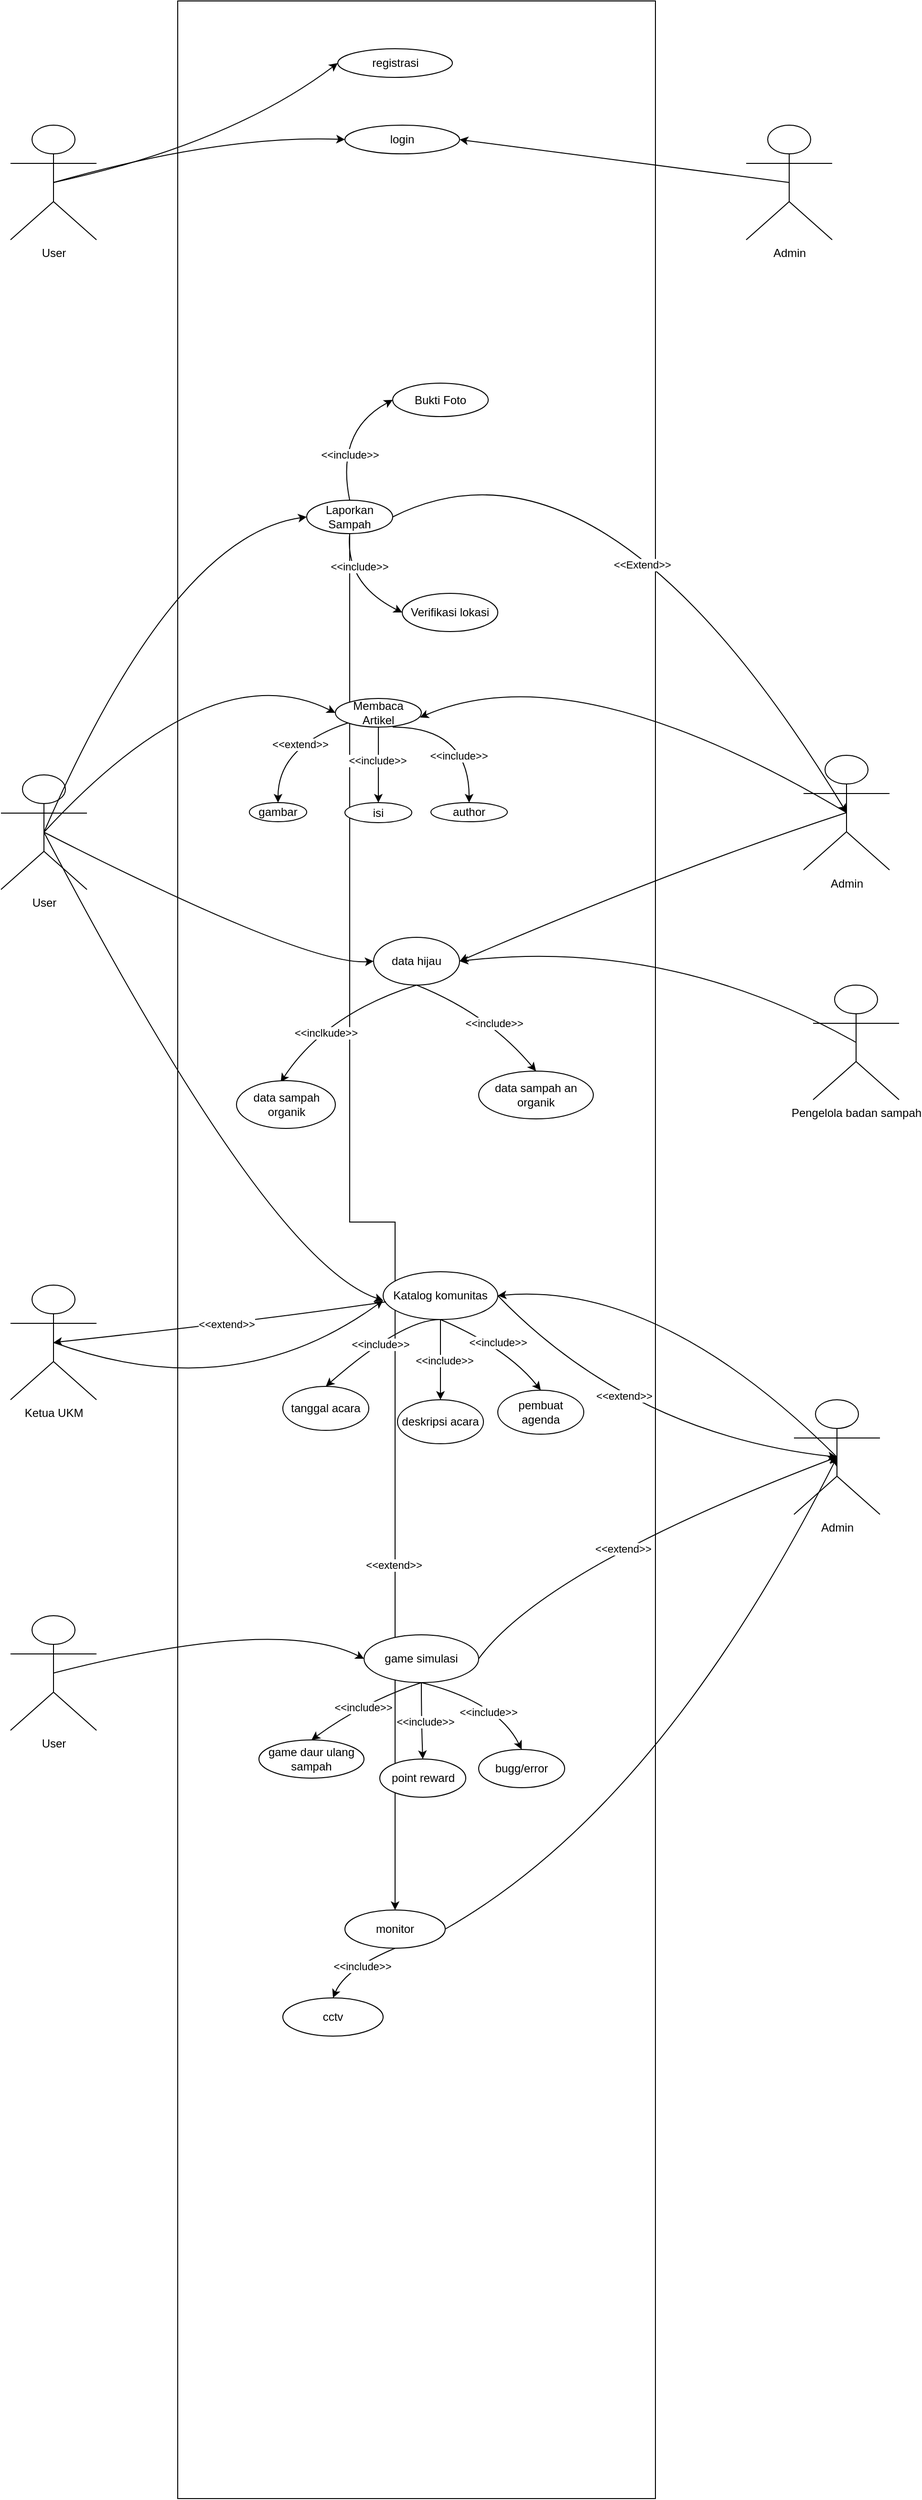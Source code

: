 <mxfile version="24.8.3">
  <diagram name="Halaman-1" id="OhTohT2GcI6ubDyXBxHM">
    <mxGraphModel dx="2813" dy="883" grid="1" gridSize="10" guides="1" tooltips="1" connect="1" arrows="1" fold="1" page="1" pageScale="1" pageWidth="827" pageHeight="1169" math="0" shadow="0">
      <root>
        <mxCell id="0" />
        <mxCell id="1" parent="0" />
        <mxCell id="fWE1IzaGamz4oVs6O4jJ-10" value="" style="rounded=0;whiteSpace=wrap;html=1;fillColor=none;" parent="1" vertex="1">
          <mxGeometry x="-625" y="300" width="500" height="2614" as="geometry" />
        </mxCell>
        <mxCell id="fWE1IzaGamz4oVs6O4jJ-11" value="User" style="shape=umlActor;verticalLabelPosition=bottom;verticalAlign=top;html=1;outlineConnect=0;" parent="1" vertex="1">
          <mxGeometry x="-810" y="1110" width="90" height="120" as="geometry" />
        </mxCell>
        <mxCell id="Qb-0AWlYgRk_CeKk7BJi-92" style="edgeStyle=orthogonalEdgeStyle;rounded=0;orthogonalLoop=1;jettySize=auto;html=1;exitX=0.5;exitY=1;exitDx=0;exitDy=0;entryX=0.5;entryY=0;entryDx=0;entryDy=0;" edge="1" parent="1" source="fWE1IzaGamz4oVs6O4jJ-13" target="Qb-0AWlYgRk_CeKk7BJi-85">
          <mxGeometry relative="1" as="geometry">
            <Array as="points">
              <mxPoint x="-445" y="1578" />
              <mxPoint x="-398" y="1578" />
            </Array>
          </mxGeometry>
        </mxCell>
        <mxCell id="Qb-0AWlYgRk_CeKk7BJi-93" value="&amp;lt;&amp;lt;extend&amp;gt;&amp;gt;" style="edgeLabel;html=1;align=center;verticalAlign=middle;resizable=0;points=[];" vertex="1" connectable="0" parent="Qb-0AWlYgRk_CeKk7BJi-92">
          <mxGeometry x="0.514" y="-2" relative="1" as="geometry">
            <mxPoint as="offset" />
          </mxGeometry>
        </mxCell>
        <mxCell id="fWE1IzaGamz4oVs6O4jJ-13" value="Laporkan Sampah" style="ellipse;whiteSpace=wrap;html=1;" parent="1" vertex="1">
          <mxGeometry x="-490" y="822.5" width="90" height="35" as="geometry" />
        </mxCell>
        <mxCell id="fWE1IzaGamz4oVs6O4jJ-14" value="Bukti Foto" style="ellipse;whiteSpace=wrap;html=1;" parent="1" vertex="1">
          <mxGeometry x="-400" y="700" width="100" height="35" as="geometry" />
        </mxCell>
        <mxCell id="fWE1IzaGamz4oVs6O4jJ-18" value="Admin" style="shape=umlActor;verticalLabelPosition=bottom;verticalAlign=top;html=1;outlineConnect=0;" parent="1" vertex="1">
          <mxGeometry x="30" y="1089.5" width="90" height="120" as="geometry" />
        </mxCell>
        <mxCell id="Qb-0AWlYgRk_CeKk7BJi-1" value="" style="curved=1;endArrow=classic;html=1;rounded=0;exitX=0.5;exitY=0;exitDx=0;exitDy=0;entryX=0;entryY=0.5;entryDx=0;entryDy=0;" edge="1" parent="1" source="fWE1IzaGamz4oVs6O4jJ-13" target="fWE1IzaGamz4oVs6O4jJ-14">
          <mxGeometry width="50" height="50" relative="1" as="geometry">
            <mxPoint x="-455" y="760" as="sourcePoint" />
            <mxPoint x="-405" y="710" as="targetPoint" />
            <Array as="points">
              <mxPoint x="-460" y="750" />
            </Array>
          </mxGeometry>
        </mxCell>
        <mxCell id="Qb-0AWlYgRk_CeKk7BJi-2" value="&amp;lt;&amp;lt;include&amp;gt;&amp;gt;" style="edgeLabel;html=1;align=center;verticalAlign=middle;resizable=0;points=[];" vertex="1" connectable="0" parent="Qb-0AWlYgRk_CeKk7BJi-1">
          <mxGeometry x="-0.346" y="-9" relative="1" as="geometry">
            <mxPoint as="offset" />
          </mxGeometry>
        </mxCell>
        <mxCell id="Qb-0AWlYgRk_CeKk7BJi-3" value="" style="curved=1;endArrow=classic;html=1;rounded=0;exitX=0.5;exitY=1;exitDx=0;exitDy=0;entryX=0;entryY=0.5;entryDx=0;entryDy=0;" edge="1" parent="1" source="fWE1IzaGamz4oVs6O4jJ-13" target="Qb-0AWlYgRk_CeKk7BJi-4">
          <mxGeometry width="50" height="50" relative="1" as="geometry">
            <mxPoint x="-400" y="1000" as="sourcePoint" />
            <mxPoint x="-350" y="950" as="targetPoint" />
            <Array as="points">
              <mxPoint x="-450" y="910" />
            </Array>
          </mxGeometry>
        </mxCell>
        <mxCell id="Qb-0AWlYgRk_CeKk7BJi-5" value="&amp;lt;&amp;lt;include&amp;gt;&amp;gt;" style="edgeLabel;html=1;align=center;verticalAlign=middle;resizable=0;points=[];" vertex="1" connectable="0" parent="Qb-0AWlYgRk_CeKk7BJi-3">
          <mxGeometry x="-0.45" y="13" relative="1" as="geometry">
            <mxPoint as="offset" />
          </mxGeometry>
        </mxCell>
        <mxCell id="Qb-0AWlYgRk_CeKk7BJi-4" value="Verifikasi lokasi" style="ellipse;whiteSpace=wrap;html=1;" vertex="1" parent="1">
          <mxGeometry x="-390" y="920" width="100" height="40" as="geometry" />
        </mxCell>
        <mxCell id="Qb-0AWlYgRk_CeKk7BJi-7" value="" style="curved=1;endArrow=classic;html=1;rounded=0;exitX=1;exitY=0.5;exitDx=0;exitDy=0;entryX=0.5;entryY=0.5;entryDx=0;entryDy=0;entryPerimeter=0;" edge="1" parent="1" source="fWE1IzaGamz4oVs6O4jJ-13" target="fWE1IzaGamz4oVs6O4jJ-18">
          <mxGeometry width="50" height="50" relative="1" as="geometry">
            <mxPoint x="-30" y="1120" as="sourcePoint" />
            <mxPoint x="20" y="1070" as="targetPoint" />
            <Array as="points">
              <mxPoint x="-180" y="730" />
            </Array>
          </mxGeometry>
        </mxCell>
        <mxCell id="Qb-0AWlYgRk_CeKk7BJi-8" value="&amp;lt;&amp;lt;Extend&amp;gt;&amp;gt;" style="edgeLabel;html=1;align=center;verticalAlign=middle;resizable=0;points=[];" vertex="1" connectable="0" parent="Qb-0AWlYgRk_CeKk7BJi-7">
          <mxGeometry x="0.091" y="-24" relative="1" as="geometry">
            <mxPoint x="-20" y="14" as="offset" />
          </mxGeometry>
        </mxCell>
        <mxCell id="Qb-0AWlYgRk_CeKk7BJi-9" value="" style="curved=1;endArrow=classic;html=1;rounded=0;entryX=0;entryY=0.5;entryDx=0;entryDy=0;exitX=0.5;exitY=0.5;exitDx=0;exitDy=0;exitPerimeter=0;" edge="1" parent="1" source="fWE1IzaGamz4oVs6O4jJ-11" target="Qb-0AWlYgRk_CeKk7BJi-10">
          <mxGeometry width="50" height="50" relative="1" as="geometry">
            <mxPoint x="-160" y="1130" as="sourcePoint" />
            <mxPoint x="-110" y="1080" as="targetPoint" />
            <Array as="points">
              <mxPoint x="-590" y="980" />
            </Array>
          </mxGeometry>
        </mxCell>
        <mxCell id="Qb-0AWlYgRk_CeKk7BJi-14" value="" style="edgeStyle=orthogonalEdgeStyle;rounded=0;orthogonalLoop=1;jettySize=auto;html=1;" edge="1" parent="1" source="Qb-0AWlYgRk_CeKk7BJi-10" target="Qb-0AWlYgRk_CeKk7BJi-13">
          <mxGeometry relative="1" as="geometry" />
        </mxCell>
        <mxCell id="Qb-0AWlYgRk_CeKk7BJi-15" value="&amp;lt;&amp;lt;include&amp;gt;&amp;gt;" style="edgeLabel;html=1;align=center;verticalAlign=middle;resizable=0;points=[];" vertex="1" connectable="0" parent="Qb-0AWlYgRk_CeKk7BJi-14">
          <mxGeometry x="-0.112" y="-1" relative="1" as="geometry">
            <mxPoint as="offset" />
          </mxGeometry>
        </mxCell>
        <mxCell id="Qb-0AWlYgRk_CeKk7BJi-10" value="Membaca Artikel" style="ellipse;whiteSpace=wrap;html=1;" vertex="1" parent="1">
          <mxGeometry x="-460" y="1030" width="90" height="30" as="geometry" />
        </mxCell>
        <mxCell id="Qb-0AWlYgRk_CeKk7BJi-12" value="" style="curved=1;endArrow=classic;html=1;rounded=0;exitX=0.5;exitY=0.5;exitDx=0;exitDy=0;exitPerimeter=0;entryX=0.984;entryY=0.663;entryDx=0;entryDy=0;entryPerimeter=0;" edge="1" parent="1" source="fWE1IzaGamz4oVs6O4jJ-18" target="Qb-0AWlYgRk_CeKk7BJi-10">
          <mxGeometry width="50" height="50" relative="1" as="geometry">
            <mxPoint x="-290" y="840" as="sourcePoint" />
            <mxPoint x="-240" y="790" as="targetPoint" />
            <Array as="points">
              <mxPoint x="-210" y="980" />
            </Array>
          </mxGeometry>
        </mxCell>
        <mxCell id="Qb-0AWlYgRk_CeKk7BJi-13" value="isi" style="ellipse;whiteSpace=wrap;html=1;" vertex="1" parent="1">
          <mxGeometry x="-450" y="1139" width="70" height="21" as="geometry" />
        </mxCell>
        <mxCell id="Qb-0AWlYgRk_CeKk7BJi-16" value="" style="curved=1;endArrow=classic;html=1;rounded=0;exitX=0.667;exitY=1;exitDx=0;exitDy=0;exitPerimeter=0;" edge="1" parent="1" source="Qb-0AWlYgRk_CeKk7BJi-10" target="Qb-0AWlYgRk_CeKk7BJi-17">
          <mxGeometry width="50" height="50" relative="1" as="geometry">
            <mxPoint x="-290" y="1050" as="sourcePoint" />
            <mxPoint x="-240" y="1000" as="targetPoint" />
            <Array as="points">
              <mxPoint x="-320" y="1060" />
            </Array>
          </mxGeometry>
        </mxCell>
        <mxCell id="Qb-0AWlYgRk_CeKk7BJi-18" value="&amp;lt;&amp;lt;include&amp;gt;&amp;gt;" style="edgeLabel;html=1;align=center;verticalAlign=middle;resizable=0;points=[];" vertex="1" connectable="0" parent="Qb-0AWlYgRk_CeKk7BJi-16">
          <mxGeometry x="0.383" y="-11" relative="1" as="geometry">
            <mxPoint as="offset" />
          </mxGeometry>
        </mxCell>
        <mxCell id="Qb-0AWlYgRk_CeKk7BJi-17" value="author" style="ellipse;whiteSpace=wrap;html=1;" vertex="1" parent="1">
          <mxGeometry x="-360" y="1139" width="80" height="20" as="geometry" />
        </mxCell>
        <mxCell id="Qb-0AWlYgRk_CeKk7BJi-19" value="gambar" style="ellipse;whiteSpace=wrap;html=1;" vertex="1" parent="1">
          <mxGeometry x="-550" y="1139" width="60" height="20" as="geometry" />
        </mxCell>
        <mxCell id="Qb-0AWlYgRk_CeKk7BJi-20" value="" style="curved=1;endArrow=classic;html=1;rounded=0;exitX=0;exitY=1;exitDx=0;exitDy=0;entryX=0.5;entryY=0;entryDx=0;entryDy=0;" edge="1" parent="1" source="Qb-0AWlYgRk_CeKk7BJi-10" target="Qb-0AWlYgRk_CeKk7BJi-19">
          <mxGeometry width="50" height="50" relative="1" as="geometry">
            <mxPoint x="-290" y="1050" as="sourcePoint" />
            <mxPoint x="-240" y="1000" as="targetPoint" />
            <Array as="points">
              <mxPoint x="-520" y="1080" />
            </Array>
          </mxGeometry>
        </mxCell>
        <mxCell id="Qb-0AWlYgRk_CeKk7BJi-21" value="&amp;lt;&amp;lt;extend&amp;gt;&amp;gt;" style="edgeLabel;html=1;align=center;verticalAlign=middle;resizable=0;points=[];" vertex="1" connectable="0" parent="Qb-0AWlYgRk_CeKk7BJi-20">
          <mxGeometry x="-0.199" y="5" relative="1" as="geometry">
            <mxPoint as="offset" />
          </mxGeometry>
        </mxCell>
        <mxCell id="Qb-0AWlYgRk_CeKk7BJi-22" value="" style="curved=1;endArrow=classic;html=1;rounded=0;exitX=0.5;exitY=0.5;exitDx=0;exitDy=0;exitPerimeter=0;entryX=0;entryY=0.5;entryDx=0;entryDy=0;" edge="1" parent="1" source="fWE1IzaGamz4oVs6O4jJ-11" target="fWE1IzaGamz4oVs6O4jJ-13">
          <mxGeometry width="50" height="50" relative="1" as="geometry">
            <mxPoint x="-300" y="960" as="sourcePoint" />
            <mxPoint x="-250" y="910" as="targetPoint" />
            <Array as="points">
              <mxPoint x="-630" y="860" />
            </Array>
          </mxGeometry>
        </mxCell>
        <mxCell id="Qb-0AWlYgRk_CeKk7BJi-23" value="data hijau" style="ellipse;whiteSpace=wrap;html=1;" vertex="1" parent="1">
          <mxGeometry x="-420" y="1280" width="90" height="50" as="geometry" />
        </mxCell>
        <mxCell id="Qb-0AWlYgRk_CeKk7BJi-24" value="" style="curved=1;endArrow=classic;html=1;rounded=0;exitX=0.5;exitY=0.5;exitDx=0;exitDy=0;exitPerimeter=0;entryX=0;entryY=0.5;entryDx=0;entryDy=0;" edge="1" parent="1" source="fWE1IzaGamz4oVs6O4jJ-11" target="Qb-0AWlYgRk_CeKk7BJi-23">
          <mxGeometry width="50" height="50" relative="1" as="geometry">
            <mxPoint x="-540" y="1310" as="sourcePoint" />
            <mxPoint x="-490" y="1260" as="targetPoint" />
            <Array as="points">
              <mxPoint x="-490" y="1310" />
            </Array>
          </mxGeometry>
        </mxCell>
        <mxCell id="Qb-0AWlYgRk_CeKk7BJi-25" value="" style="curved=1;endArrow=classic;html=1;rounded=0;exitX=0.5;exitY=0.5;exitDx=0;exitDy=0;exitPerimeter=0;entryX=1;entryY=0.5;entryDx=0;entryDy=0;" edge="1" parent="1" source="fWE1IzaGamz4oVs6O4jJ-18" target="Qb-0AWlYgRk_CeKk7BJi-23">
          <mxGeometry width="50" height="50" relative="1" as="geometry">
            <mxPoint x="-310" y="1247.5" as="sourcePoint" />
            <mxPoint x="15" y="1402.5" as="targetPoint" />
            <Array as="points">
              <mxPoint x="-110" y="1210" />
            </Array>
          </mxGeometry>
        </mxCell>
        <mxCell id="Qb-0AWlYgRk_CeKk7BJi-26" value="" style="curved=1;endArrow=classic;html=1;rounded=0;exitX=0.5;exitY=1;exitDx=0;exitDy=0;entryX=0.447;entryY=0.031;entryDx=0;entryDy=0;entryPerimeter=0;" edge="1" parent="1" source="Qb-0AWlYgRk_CeKk7BJi-23" target="Qb-0AWlYgRk_CeKk7BJi-27">
          <mxGeometry width="50" height="50" relative="1" as="geometry">
            <mxPoint x="-470" y="1430" as="sourcePoint" />
            <mxPoint x="-420" y="1380" as="targetPoint" />
            <Array as="points">
              <mxPoint x="-470" y="1360" />
            </Array>
          </mxGeometry>
        </mxCell>
        <mxCell id="Qb-0AWlYgRk_CeKk7BJi-33" value="&amp;lt;&amp;lt;inclkude&amp;gt;&amp;gt;" style="edgeLabel;html=1;align=center;verticalAlign=middle;resizable=0;points=[];" vertex="1" connectable="0" parent="Qb-0AWlYgRk_CeKk7BJi-26">
          <mxGeometry x="0.1" y="4" relative="1" as="geometry">
            <mxPoint x="-2" y="16" as="offset" />
          </mxGeometry>
        </mxCell>
        <mxCell id="Qb-0AWlYgRk_CeKk7BJi-27" value="data sampah organik" style="ellipse;whiteSpace=wrap;html=1;" vertex="1" parent="1">
          <mxGeometry x="-563.5" y="1430" width="103.5" height="50" as="geometry" />
        </mxCell>
        <mxCell id="Qb-0AWlYgRk_CeKk7BJi-28" value="data sampah an organik" style="ellipse;whiteSpace=wrap;html=1;" vertex="1" parent="1">
          <mxGeometry x="-310" y="1420" width="120" height="50" as="geometry" />
        </mxCell>
        <mxCell id="Qb-0AWlYgRk_CeKk7BJi-29" value="" style="curved=1;endArrow=classic;html=1;rounded=0;exitX=0.5;exitY=1;exitDx=0;exitDy=0;entryX=0.5;entryY=0;entryDx=0;entryDy=0;" edge="1" parent="1" source="Qb-0AWlYgRk_CeKk7BJi-23" target="Qb-0AWlYgRk_CeKk7BJi-28">
          <mxGeometry width="50" height="50" relative="1" as="geometry">
            <mxPoint x="-403" y="1340" as="sourcePoint" />
            <mxPoint x="-498" y="1431" as="targetPoint" />
            <Array as="points">
              <mxPoint x="-300" y="1360" />
            </Array>
          </mxGeometry>
        </mxCell>
        <mxCell id="Qb-0AWlYgRk_CeKk7BJi-32" value="&amp;lt;&amp;lt;include&amp;gt;&amp;gt;" style="edgeLabel;html=1;align=center;verticalAlign=middle;resizable=0;points=[];" vertex="1" connectable="0" parent="Qb-0AWlYgRk_CeKk7BJi-29">
          <mxGeometry x="0.153" y="-2" relative="1" as="geometry">
            <mxPoint as="offset" />
          </mxGeometry>
        </mxCell>
        <mxCell id="Qb-0AWlYgRk_CeKk7BJi-36" value="Pengelola badan sampah" style="shape=umlActor;verticalLabelPosition=bottom;verticalAlign=top;html=1;outlineConnect=0;" vertex="1" parent="1">
          <mxGeometry x="40" y="1330" width="90" height="120" as="geometry" />
        </mxCell>
        <mxCell id="Qb-0AWlYgRk_CeKk7BJi-37" value="" style="curved=1;endArrow=classic;html=1;rounded=0;exitX=0.5;exitY=0.5;exitDx=0;exitDy=0;exitPerimeter=0;entryX=1;entryY=0.5;entryDx=0;entryDy=0;" edge="1" parent="1" source="Qb-0AWlYgRk_CeKk7BJi-36" target="Qb-0AWlYgRk_CeKk7BJi-23">
          <mxGeometry width="50" height="50" relative="1" as="geometry">
            <mxPoint x="85" y="1160" as="sourcePoint" />
            <mxPoint x="-368" y="1325" as="targetPoint" />
            <Array as="points">
              <mxPoint x="-110" y="1280" />
            </Array>
          </mxGeometry>
        </mxCell>
        <mxCell id="Qb-0AWlYgRk_CeKk7BJi-38" value="Katalog komunitas" style="ellipse;whiteSpace=wrap;html=1;" vertex="1" parent="1">
          <mxGeometry x="-410" y="1630" width="120" height="50" as="geometry" />
        </mxCell>
        <mxCell id="Qb-0AWlYgRk_CeKk7BJi-40" value="tanggal acara" style="ellipse;whiteSpace=wrap;html=1;" vertex="1" parent="1">
          <mxGeometry x="-515" y="1750" width="90" height="46" as="geometry" />
        </mxCell>
        <mxCell id="Qb-0AWlYgRk_CeKk7BJi-41" value="" style="curved=1;endArrow=classic;html=1;rounded=0;exitX=0.5;exitY=1;exitDx=0;exitDy=0;entryX=0.5;entryY=0;entryDx=0;entryDy=0;" edge="1" parent="1" source="Qb-0AWlYgRk_CeKk7BJi-38" target="Qb-0AWlYgRk_CeKk7BJi-40">
          <mxGeometry width="50" height="50" relative="1" as="geometry">
            <mxPoint x="-155" y="1798" as="sourcePoint" />
            <mxPoint x="-570" y="1713" as="targetPoint" />
            <Array as="points">
              <mxPoint x="-390" y="1680" />
            </Array>
          </mxGeometry>
        </mxCell>
        <mxCell id="Qb-0AWlYgRk_CeKk7BJi-43" value="&amp;lt;&amp;lt;include&amp;gt;&amp;gt;" style="edgeLabel;html=1;align=center;verticalAlign=middle;resizable=0;points=[];" vertex="1" connectable="0" parent="Qb-0AWlYgRk_CeKk7BJi-41">
          <mxGeometry x="0.027" y="4" relative="1" as="geometry">
            <mxPoint as="offset" />
          </mxGeometry>
        </mxCell>
        <mxCell id="Qb-0AWlYgRk_CeKk7BJi-42" value="deskripsi acara" style="ellipse;whiteSpace=wrap;html=1;" vertex="1" parent="1">
          <mxGeometry x="-395" y="1764" width="90" height="46" as="geometry" />
        </mxCell>
        <mxCell id="Qb-0AWlYgRk_CeKk7BJi-44" value="" style="curved=1;endArrow=classic;html=1;rounded=0;exitX=0.5;exitY=1;exitDx=0;exitDy=0;entryX=0.5;entryY=0;entryDx=0;entryDy=0;" edge="1" parent="1" source="Qb-0AWlYgRk_CeKk7BJi-38" target="Qb-0AWlYgRk_CeKk7BJi-42">
          <mxGeometry width="50" height="50" relative="1" as="geometry">
            <mxPoint x="-360" y="1690" as="sourcePoint" />
            <mxPoint x="-485" y="1750" as="targetPoint" />
            <Array as="points" />
          </mxGeometry>
        </mxCell>
        <mxCell id="Qb-0AWlYgRk_CeKk7BJi-45" value="&amp;lt;&amp;lt;include&amp;gt;&amp;gt;" style="edgeLabel;html=1;align=center;verticalAlign=middle;resizable=0;points=[];" vertex="1" connectable="0" parent="Qb-0AWlYgRk_CeKk7BJi-44">
          <mxGeometry x="0.027" y="4" relative="1" as="geometry">
            <mxPoint as="offset" />
          </mxGeometry>
        </mxCell>
        <mxCell id="Qb-0AWlYgRk_CeKk7BJi-48" value="Ketua UKM" style="shape=umlActor;verticalLabelPosition=bottom;verticalAlign=top;html=1;outlineConnect=0;" vertex="1" parent="1">
          <mxGeometry x="-800" y="1644" width="90" height="120" as="geometry" />
        </mxCell>
        <mxCell id="Qb-0AWlYgRk_CeKk7BJi-51" value="" style="curved=1;endArrow=classic;html=1;rounded=0;entryX=0.5;entryY=0.5;entryDx=0;entryDy=0;entryPerimeter=0;exitX=0.024;exitY=0.629;exitDx=0;exitDy=0;exitPerimeter=0;" edge="1" parent="1" source="Qb-0AWlYgRk_CeKk7BJi-38" target="Qb-0AWlYgRk_CeKk7BJi-48">
          <mxGeometry width="50" height="50" relative="1" as="geometry">
            <mxPoint x="-290" y="1850" as="sourcePoint" />
            <mxPoint x="-240" y="1800" as="targetPoint" />
            <Array as="points">
              <mxPoint x="-530" y="1680" />
            </Array>
          </mxGeometry>
        </mxCell>
        <mxCell id="Qb-0AWlYgRk_CeKk7BJi-52" value="&amp;lt;&amp;lt;extend&amp;gt;&amp;gt;" style="edgeLabel;html=1;align=center;verticalAlign=middle;resizable=0;points=[];" vertex="1" connectable="0" parent="Qb-0AWlYgRk_CeKk7BJi-51">
          <mxGeometry x="-0.038" relative="1" as="geometry">
            <mxPoint as="offset" />
          </mxGeometry>
        </mxCell>
        <mxCell id="Qb-0AWlYgRk_CeKk7BJi-54" value="" style="curved=1;endArrow=classic;html=1;rounded=0;exitX=0.5;exitY=0.5;exitDx=0;exitDy=0;exitPerimeter=0;" edge="1" parent="1" source="Qb-0AWlYgRk_CeKk7BJi-48">
          <mxGeometry width="50" height="50" relative="1" as="geometry">
            <mxPoint x="-442" y="1754" as="sourcePoint" />
            <mxPoint x="-410" y="1660" as="targetPoint" />
            <Array as="points">
              <mxPoint x="-565" y="1773" />
            </Array>
          </mxGeometry>
        </mxCell>
        <mxCell id="Qb-0AWlYgRk_CeKk7BJi-57" value="" style="curved=1;endArrow=classic;html=1;rounded=0;exitX=0.5;exitY=0.5;exitDx=0;exitDy=0;exitPerimeter=0;" edge="1" parent="1" source="fWE1IzaGamz4oVs6O4jJ-11">
          <mxGeometry width="50" height="50" relative="1" as="geometry">
            <mxPoint x="-745" y="1714" as="sourcePoint" />
            <mxPoint x="-410" y="1660" as="targetPoint" />
            <Array as="points">
              <mxPoint x="-530" y="1620" />
            </Array>
          </mxGeometry>
        </mxCell>
        <mxCell id="Qb-0AWlYgRk_CeKk7BJi-60" value="Admin" style="shape=umlActor;verticalLabelPosition=bottom;verticalAlign=top;html=1;outlineConnect=0;" vertex="1" parent="1">
          <mxGeometry x="20" y="1764" width="90" height="120" as="geometry" />
        </mxCell>
        <mxCell id="Qb-0AWlYgRk_CeKk7BJi-61" value="" style="curved=1;endArrow=classic;html=1;rounded=0;entryX=1;entryY=0.5;entryDx=0;entryDy=0;exitX=0.5;exitY=0.5;exitDx=0;exitDy=0;exitPerimeter=0;" edge="1" parent="1" source="Qb-0AWlYgRk_CeKk7BJi-60" target="Qb-0AWlYgRk_CeKk7BJi-38">
          <mxGeometry width="50" height="50" relative="1" as="geometry">
            <mxPoint x="-290" y="1796" as="sourcePoint" />
            <mxPoint x="-240" y="1746" as="targetPoint" />
            <Array as="points">
              <mxPoint x="-120" y="1640" />
            </Array>
          </mxGeometry>
        </mxCell>
        <mxCell id="Qb-0AWlYgRk_CeKk7BJi-62" value="" style="curved=1;endArrow=classic;html=1;rounded=0;entryX=0.5;entryY=0.5;entryDx=0;entryDy=0;exitX=1;exitY=0.5;exitDx=0;exitDy=0;entryPerimeter=0;" edge="1" parent="1" source="Qb-0AWlYgRk_CeKk7BJi-38" target="Qb-0AWlYgRk_CeKk7BJi-60">
          <mxGeometry width="50" height="50" relative="1" as="geometry">
            <mxPoint x="75" y="1834" as="sourcePoint" />
            <mxPoint x="-280" y="1665" as="targetPoint" />
            <Array as="points">
              <mxPoint x="-150" y="1800" />
            </Array>
          </mxGeometry>
        </mxCell>
        <mxCell id="Qb-0AWlYgRk_CeKk7BJi-63" value="&amp;lt;&amp;lt;extend&amp;gt;&amp;gt;" style="edgeLabel;html=1;align=center;verticalAlign=middle;resizable=0;points=[];" vertex="1" connectable="0" parent="Qb-0AWlYgRk_CeKk7BJi-62">
          <mxGeometry x="-0.199" y="22" relative="1" as="geometry">
            <mxPoint as="offset" />
          </mxGeometry>
        </mxCell>
        <mxCell id="Qb-0AWlYgRk_CeKk7BJi-64" value="User" style="shape=umlActor;verticalLabelPosition=bottom;verticalAlign=top;html=1;outlineConnect=0;" vertex="1" parent="1">
          <mxGeometry x="-800" y="1990" width="90" height="120" as="geometry" />
        </mxCell>
        <mxCell id="Qb-0AWlYgRk_CeKk7BJi-65" value="game simulasi" style="ellipse;whiteSpace=wrap;html=1;" vertex="1" parent="1">
          <mxGeometry x="-430" y="2010" width="120" height="50" as="geometry" />
        </mxCell>
        <mxCell id="Qb-0AWlYgRk_CeKk7BJi-66" value="pembuat agenda" style="ellipse;whiteSpace=wrap;html=1;" vertex="1" parent="1">
          <mxGeometry x="-290" y="1754" width="90" height="46" as="geometry" />
        </mxCell>
        <mxCell id="Qb-0AWlYgRk_CeKk7BJi-67" value="" style="curved=1;endArrow=classic;html=1;rounded=0;exitX=0.5;exitY=1;exitDx=0;exitDy=0;entryX=0.5;entryY=0;entryDx=0;entryDy=0;" edge="1" parent="1" source="Qb-0AWlYgRk_CeKk7BJi-38" target="Qb-0AWlYgRk_CeKk7BJi-66">
          <mxGeometry width="50" height="50" relative="1" as="geometry">
            <mxPoint x="-340" y="1690" as="sourcePoint" />
            <mxPoint x="-340" y="1774" as="targetPoint" />
            <Array as="points">
              <mxPoint x="-280" y="1710" />
            </Array>
          </mxGeometry>
        </mxCell>
        <mxCell id="Qb-0AWlYgRk_CeKk7BJi-68" value="&amp;lt;&amp;lt;include&amp;gt;&amp;gt;" style="edgeLabel;html=1;align=center;verticalAlign=middle;resizable=0;points=[];" vertex="1" connectable="0" parent="Qb-0AWlYgRk_CeKk7BJi-67">
          <mxGeometry x="0.027" y="4" relative="1" as="geometry">
            <mxPoint x="-4" y="1" as="offset" />
          </mxGeometry>
        </mxCell>
        <mxCell id="Qb-0AWlYgRk_CeKk7BJi-69" value="game daur ulang sampah" style="ellipse;whiteSpace=wrap;html=1;" vertex="1" parent="1">
          <mxGeometry x="-540" y="2120" width="110" height="40" as="geometry" />
        </mxCell>
        <mxCell id="Qb-0AWlYgRk_CeKk7BJi-70" value="bugg/error" style="ellipse;whiteSpace=wrap;html=1;" vertex="1" parent="1">
          <mxGeometry x="-310" y="2130" width="90" height="40" as="geometry" />
        </mxCell>
        <mxCell id="Qb-0AWlYgRk_CeKk7BJi-71" value="point reward" style="ellipse;whiteSpace=wrap;html=1;" vertex="1" parent="1">
          <mxGeometry x="-413.5" y="2140" width="90" height="40" as="geometry" />
        </mxCell>
        <mxCell id="Qb-0AWlYgRk_CeKk7BJi-74" value="" style="curved=1;endArrow=classic;html=1;rounded=0;exitX=0.5;exitY=1;exitDx=0;exitDy=0;entryX=0.5;entryY=0;entryDx=0;entryDy=0;" edge="1" parent="1" source="Qb-0AWlYgRk_CeKk7BJi-65" target="Qb-0AWlYgRk_CeKk7BJi-69">
          <mxGeometry width="50" height="50" relative="1" as="geometry">
            <mxPoint x="-385" y="2010" as="sourcePoint" />
            <mxPoint x="-505" y="2080" as="targetPoint" />
            <Array as="points">
              <mxPoint x="-430" y="2080" />
            </Array>
          </mxGeometry>
        </mxCell>
        <mxCell id="Qb-0AWlYgRk_CeKk7BJi-75" value="&amp;lt;&amp;lt;include&amp;gt;&amp;gt;" style="edgeLabel;html=1;align=center;verticalAlign=middle;resizable=0;points=[];" vertex="1" connectable="0" parent="Qb-0AWlYgRk_CeKk7BJi-74">
          <mxGeometry x="0.027" y="4" relative="1" as="geometry">
            <mxPoint as="offset" />
          </mxGeometry>
        </mxCell>
        <mxCell id="Qb-0AWlYgRk_CeKk7BJi-76" value="" style="curved=1;endArrow=classic;html=1;rounded=0;exitX=0.5;exitY=1;exitDx=0;exitDy=0;entryX=0.5;entryY=0;entryDx=0;entryDy=0;" edge="1" parent="1" source="Qb-0AWlYgRk_CeKk7BJi-65" target="Qb-0AWlYgRk_CeKk7BJi-71">
          <mxGeometry width="50" height="50" relative="1" as="geometry">
            <mxPoint x="-343" y="2080" as="sourcePoint" />
            <mxPoint x="-475" y="2130" as="targetPoint" />
            <Array as="points">
              <mxPoint x="-370" y="2100" />
            </Array>
          </mxGeometry>
        </mxCell>
        <mxCell id="Qb-0AWlYgRk_CeKk7BJi-77" value="&amp;lt;&amp;lt;include&amp;gt;&amp;gt;" style="edgeLabel;html=1;align=center;verticalAlign=middle;resizable=0;points=[];" vertex="1" connectable="0" parent="Qb-0AWlYgRk_CeKk7BJi-76">
          <mxGeometry x="0.027" y="4" relative="1" as="geometry">
            <mxPoint as="offset" />
          </mxGeometry>
        </mxCell>
        <mxCell id="Qb-0AWlYgRk_CeKk7BJi-78" value="" style="curved=1;endArrow=classic;html=1;rounded=0;exitX=0.5;exitY=1;exitDx=0;exitDy=0;entryX=0.5;entryY=0;entryDx=0;entryDy=0;" edge="1" parent="1" source="Qb-0AWlYgRk_CeKk7BJi-65" target="Qb-0AWlYgRk_CeKk7BJi-70">
          <mxGeometry width="50" height="50" relative="1" as="geometry">
            <mxPoint x="-343" y="2080" as="sourcePoint" />
            <mxPoint x="-358" y="2150" as="targetPoint" />
            <Array as="points">
              <mxPoint x="-290" y="2080" />
            </Array>
          </mxGeometry>
        </mxCell>
        <mxCell id="Qb-0AWlYgRk_CeKk7BJi-79" value="&amp;lt;&amp;lt;include&amp;gt;&amp;gt;" style="edgeLabel;html=1;align=center;verticalAlign=middle;resizable=0;points=[];" vertex="1" connectable="0" parent="Qb-0AWlYgRk_CeKk7BJi-78">
          <mxGeometry x="0.027" y="4" relative="1" as="geometry">
            <mxPoint y="17" as="offset" />
          </mxGeometry>
        </mxCell>
        <mxCell id="Qb-0AWlYgRk_CeKk7BJi-81" value="" style="curved=1;endArrow=classic;html=1;rounded=0;exitX=0.5;exitY=0.5;exitDx=0;exitDy=0;exitPerimeter=0;entryX=0;entryY=0.5;entryDx=0;entryDy=0;" edge="1" parent="1" source="Qb-0AWlYgRk_CeKk7BJi-64" target="Qb-0AWlYgRk_CeKk7BJi-65">
          <mxGeometry width="50" height="50" relative="1" as="geometry">
            <mxPoint x="-290" y="1940" as="sourcePoint" />
            <mxPoint x="-240" y="1890" as="targetPoint" />
            <Array as="points">
              <mxPoint x="-520" y="1990" />
            </Array>
          </mxGeometry>
        </mxCell>
        <mxCell id="Qb-0AWlYgRk_CeKk7BJi-83" value="" style="curved=1;endArrow=classic;html=1;rounded=0;exitX=1;exitY=0.5;exitDx=0;exitDy=0;entryX=0.5;entryY=0.5;entryDx=0;entryDy=0;entryPerimeter=0;" edge="1" parent="1" source="Qb-0AWlYgRk_CeKk7BJi-65" target="Qb-0AWlYgRk_CeKk7BJi-60">
          <mxGeometry width="50" height="50" relative="1" as="geometry">
            <mxPoint x="-290" y="1940" as="sourcePoint" />
            <mxPoint x="-240" y="1890" as="targetPoint" />
            <Array as="points">
              <mxPoint x="-240" y="1940" />
            </Array>
          </mxGeometry>
        </mxCell>
        <mxCell id="Qb-0AWlYgRk_CeKk7BJi-84" value="&amp;lt;&amp;lt;extend&amp;gt;&amp;gt;" style="edgeLabel;html=1;align=center;verticalAlign=middle;resizable=0;points=[];" vertex="1" connectable="0" parent="Qb-0AWlYgRk_CeKk7BJi-83">
          <mxGeometry x="0.026" y="-11" relative="1" as="geometry">
            <mxPoint x="-26" y="9" as="offset" />
          </mxGeometry>
        </mxCell>
        <mxCell id="Qb-0AWlYgRk_CeKk7BJi-85" value="monitor" style="ellipse;whiteSpace=wrap;html=1;" vertex="1" parent="1">
          <mxGeometry x="-450" y="2298" width="105" height="40" as="geometry" />
        </mxCell>
        <mxCell id="Qb-0AWlYgRk_CeKk7BJi-87" value="cctv" style="ellipse;whiteSpace=wrap;html=1;" vertex="1" parent="1">
          <mxGeometry x="-515" y="2390" width="105" height="40" as="geometry" />
        </mxCell>
        <mxCell id="Qb-0AWlYgRk_CeKk7BJi-89" value="" style="curved=1;endArrow=classic;html=1;rounded=0;exitX=0.5;exitY=1;exitDx=0;exitDy=0;entryX=0.5;entryY=0;entryDx=0;entryDy=0;" edge="1" parent="1" source="Qb-0AWlYgRk_CeKk7BJi-85" target="Qb-0AWlYgRk_CeKk7BJi-87">
          <mxGeometry width="50" height="50" relative="1" as="geometry">
            <mxPoint x="-310" y="2360" as="sourcePoint" />
            <mxPoint x="-260" y="2310" as="targetPoint" />
            <Array as="points">
              <mxPoint x="-450" y="2360" />
            </Array>
          </mxGeometry>
        </mxCell>
        <mxCell id="Qb-0AWlYgRk_CeKk7BJi-90" value="&amp;lt;&amp;lt;include&amp;gt;&amp;gt;" style="edgeLabel;html=1;align=center;verticalAlign=middle;resizable=0;points=[];" vertex="1" connectable="0" parent="Qb-0AWlYgRk_CeKk7BJi-89">
          <mxGeometry x="-0.113" y="4" relative="1" as="geometry">
            <mxPoint as="offset" />
          </mxGeometry>
        </mxCell>
        <mxCell id="Qb-0AWlYgRk_CeKk7BJi-91" value="" style="curved=1;endArrow=classic;html=1;rounded=0;exitX=1;exitY=0.5;exitDx=0;exitDy=0;entryX=0.5;entryY=0.5;entryDx=0;entryDy=0;entryPerimeter=0;" edge="1" parent="1" source="Qb-0AWlYgRk_CeKk7BJi-85" target="Qb-0AWlYgRk_CeKk7BJi-60">
          <mxGeometry width="50" height="50" relative="1" as="geometry">
            <mxPoint x="-330" y="2330" as="sourcePoint" />
            <mxPoint x="-280" y="2280" as="targetPoint" />
            <Array as="points">
              <mxPoint x="-120" y="2190" />
            </Array>
          </mxGeometry>
        </mxCell>
        <mxCell id="Qb-0AWlYgRk_CeKk7BJi-94" value="User" style="shape=umlActor;verticalLabelPosition=bottom;verticalAlign=top;html=1;outlineConnect=0;" vertex="1" parent="1">
          <mxGeometry x="-800" y="430" width="90" height="120" as="geometry" />
        </mxCell>
        <mxCell id="Qb-0AWlYgRk_CeKk7BJi-95" value="Admin" style="shape=umlActor;verticalLabelPosition=bottom;verticalAlign=top;html=1;outlineConnect=0;" vertex="1" parent="1">
          <mxGeometry x="-30" y="430" width="90" height="120" as="geometry" />
        </mxCell>
        <mxCell id="Qb-0AWlYgRk_CeKk7BJi-96" value="registrasi" style="ellipse;whiteSpace=wrap;html=1;" vertex="1" parent="1">
          <mxGeometry x="-457.5" y="350" width="120" height="30" as="geometry" />
        </mxCell>
        <mxCell id="Qb-0AWlYgRk_CeKk7BJi-97" value="login" style="ellipse;whiteSpace=wrap;html=1;" vertex="1" parent="1">
          <mxGeometry x="-450" y="430" width="120" height="30" as="geometry" />
        </mxCell>
        <mxCell id="Qb-0AWlYgRk_CeKk7BJi-99" value="" style="curved=1;endArrow=classic;html=1;rounded=0;exitX=0.5;exitY=0.5;exitDx=0;exitDy=0;exitPerimeter=0;entryX=0;entryY=0.5;entryDx=0;entryDy=0;" edge="1" parent="1" source="Qb-0AWlYgRk_CeKk7BJi-94" target="Qb-0AWlYgRk_CeKk7BJi-97">
          <mxGeometry width="50" height="50" relative="1" as="geometry">
            <mxPoint x="-370" y="460" as="sourcePoint" />
            <mxPoint x="-320" y="410" as="targetPoint" />
            <Array as="points">
              <mxPoint x="-580" y="440" />
            </Array>
          </mxGeometry>
        </mxCell>
        <mxCell id="Qb-0AWlYgRk_CeKk7BJi-100" value="" style="curved=1;endArrow=classic;html=1;rounded=0;exitX=0.5;exitY=0.5;exitDx=0;exitDy=0;exitPerimeter=0;entryX=1;entryY=0.5;entryDx=0;entryDy=0;" edge="1" parent="1" source="Qb-0AWlYgRk_CeKk7BJi-95" target="Qb-0AWlYgRk_CeKk7BJi-97">
          <mxGeometry width="50" height="50" relative="1" as="geometry">
            <mxPoint x="-472.5" y="500" as="sourcePoint" />
            <mxPoint x="-167.5" y="455" as="targetPoint" />
            <Array as="points">
              <mxPoint x="-297.5" y="450" />
            </Array>
          </mxGeometry>
        </mxCell>
        <mxCell id="Qb-0AWlYgRk_CeKk7BJi-101" value="" style="curved=1;endArrow=classic;html=1;rounded=0;exitX=0.5;exitY=0.5;exitDx=0;exitDy=0;exitPerimeter=0;entryX=0;entryY=0.5;entryDx=0;entryDy=0;" edge="1" parent="1" source="Qb-0AWlYgRk_CeKk7BJi-94" target="Qb-0AWlYgRk_CeKk7BJi-96">
          <mxGeometry width="50" height="50" relative="1" as="geometry">
            <mxPoint x="-745" y="500" as="sourcePoint" />
            <mxPoint x="-440" y="455" as="targetPoint" />
            <Array as="points">
              <mxPoint x="-570" y="450" />
            </Array>
          </mxGeometry>
        </mxCell>
      </root>
    </mxGraphModel>
  </diagram>
</mxfile>
